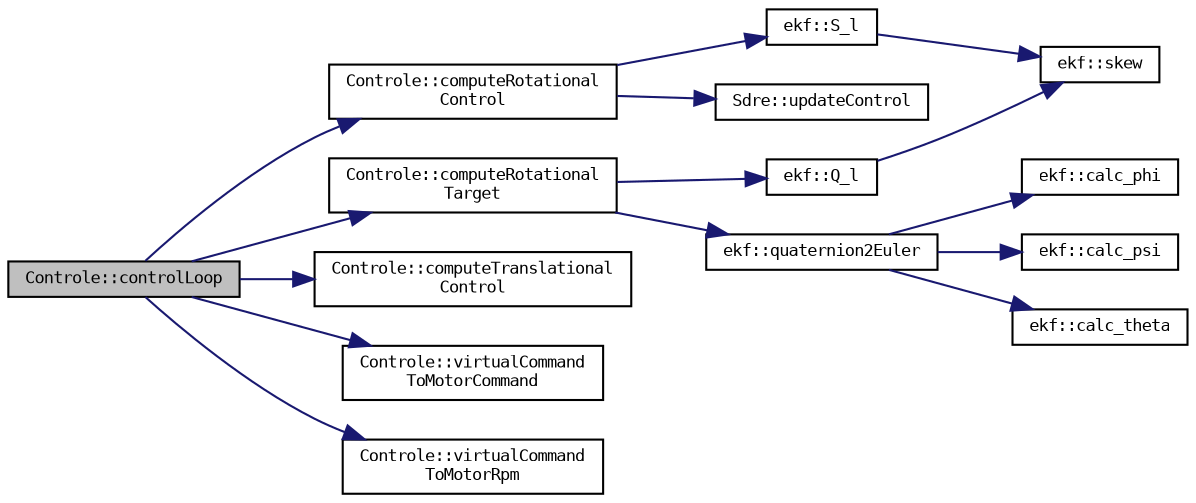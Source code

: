 digraph "Controle::controlLoop"
{
 // LATEX_PDF_SIZE
  bgcolor="transparent";
  edge [fontname="DejaVuSansMono",fontsize="8",labelfontname="DejaVuSansMono",labelfontsize="8"];
  node [fontname="DejaVuSansMono",fontsize="8",shape=record];
  rankdir="LR";
  Node1 [label="Controle::controlLoop",height=0.2,width=0.4,color="black", fillcolor="grey75", style="filled", fontcolor="black",tooltip="Loop de controle das duas dinâmicas."];
  Node1 -> Node2 [color="midnightblue",fontsize="8",style="solid",fontname="DejaVuSansMono"];
  Node2 [label="Controle::computeRotational\lControl",height=0.2,width=0.4,color="black",URL="$classControle.html#abcf05dcff157e963fd65c09d45261a8f",tooltip=" "];
  Node2 -> Node3 [color="midnightblue",fontsize="8",style="solid",fontname="DejaVuSansMono"];
  Node3 [label="ekf::S_l",height=0.2,width=0.4,color="black",URL="$namespaceekf.html#a8177897fe9b962d8e0927a913fc36242",tooltip="Calcula a Matriz Left-Quaternion a partir do quaternion q."];
  Node3 -> Node4 [color="midnightblue",fontsize="8",style="solid",fontname="DejaVuSansMono"];
  Node4 [label="ekf::skew",height=0.2,width=0.4,color="black",URL="$namespaceekf.html#af3f0a631343e55ec8b42f3fbea182461",tooltip="Matrix antissimetrica."];
  Node2 -> Node5 [color="midnightblue",fontsize="8",style="solid",fontname="DejaVuSansMono"];
  Node5 [label="Sdre::updateControl",height=0.2,width=0.4,color="black",URL="$classSdre.html#af2f380ec3d018b60686e304ca7026846",tooltip=" "];
  Node1 -> Node6 [color="midnightblue",fontsize="8",style="solid",fontname="DejaVuSansMono"];
  Node6 [label="Controle::computeRotational\lTarget",height=0.2,width=0.4,color="black",URL="$classControle.html#a8ac9e933ce30f9c88ed421d4c0afcf99",tooltip=" "];
  Node6 -> Node7 [color="midnightblue",fontsize="8",style="solid",fontname="DejaVuSansMono"];
  Node7 [label="ekf::Q_l",height=0.2,width=0.4,color="black",URL="$namespaceekf.html#a34993a331b6837e5274d556e4f0a1bea",tooltip=" "];
  Node7 -> Node4 [color="midnightblue",fontsize="8",style="solid",fontname="DejaVuSansMono"];
  Node6 -> Node8 [color="midnightblue",fontsize="8",style="solid",fontname="DejaVuSansMono"];
  Node8 [label="ekf::quaternion2Euler",height=0.2,width=0.4,color="black",URL="$namespaceekf.html#aab2dcd522b40c160064cfae69cae6d98",tooltip=" "];
  Node8 -> Node9 [color="midnightblue",fontsize="8",style="solid",fontname="DejaVuSansMono"];
  Node9 [label="ekf::calc_phi",height=0.2,width=0.4,color="black",URL="$namespaceekf.html#ad48c9ef49e8ccbde872958a81f6ed41a",tooltip="Calcula, a partir de um quatérnio de atitude, o valor do ângulo Phi em Radianos."];
  Node8 -> Node10 [color="midnightblue",fontsize="8",style="solid",fontname="DejaVuSansMono"];
  Node10 [label="ekf::calc_psi",height=0.2,width=0.4,color="black",URL="$namespaceekf.html#a12f4cfdfc4baad066351f122771205a0",tooltip="Calcula, a partir de um quatérnio de atitude, o valor do ângulo Psi em Radianos."];
  Node8 -> Node11 [color="midnightblue",fontsize="8",style="solid",fontname="DejaVuSansMono"];
  Node11 [label="ekf::calc_theta",height=0.2,width=0.4,color="black",URL="$namespaceekf.html#a6530a1bee6082aaa64ec7e8525d0ed54",tooltip="Calcula, a partir de um quatérnio de atitude, o valor do ângulo Theta em Radianos."];
  Node1 -> Node12 [color="midnightblue",fontsize="8",style="solid",fontname="DejaVuSansMono"];
  Node12 [label="Controle::computeTranslational\lControl",height=0.2,width=0.4,color="black",URL="$classControle.html#add7378d03597a45ff09b2432d7739dfe",tooltip=" "];
  Node1 -> Node13 [color="midnightblue",fontsize="8",style="solid",fontname="DejaVuSansMono"];
  Node13 [label="Controle::virtualCommand\lToMotorCommand",height=0.2,width=0.4,color="black",URL="$classControle.html#a42aee0a4592b84bd793c8be0fde0095b",tooltip=" "];
  Node1 -> Node14 [color="midnightblue",fontsize="8",style="solid",fontname="DejaVuSansMono"];
  Node14 [label="Controle::virtualCommand\lToMotorRpm",height=0.2,width=0.4,color="black",URL="$classControle.html#a9b3718425d8602487eb9b14d6ee1c781",tooltip=" "];
}
